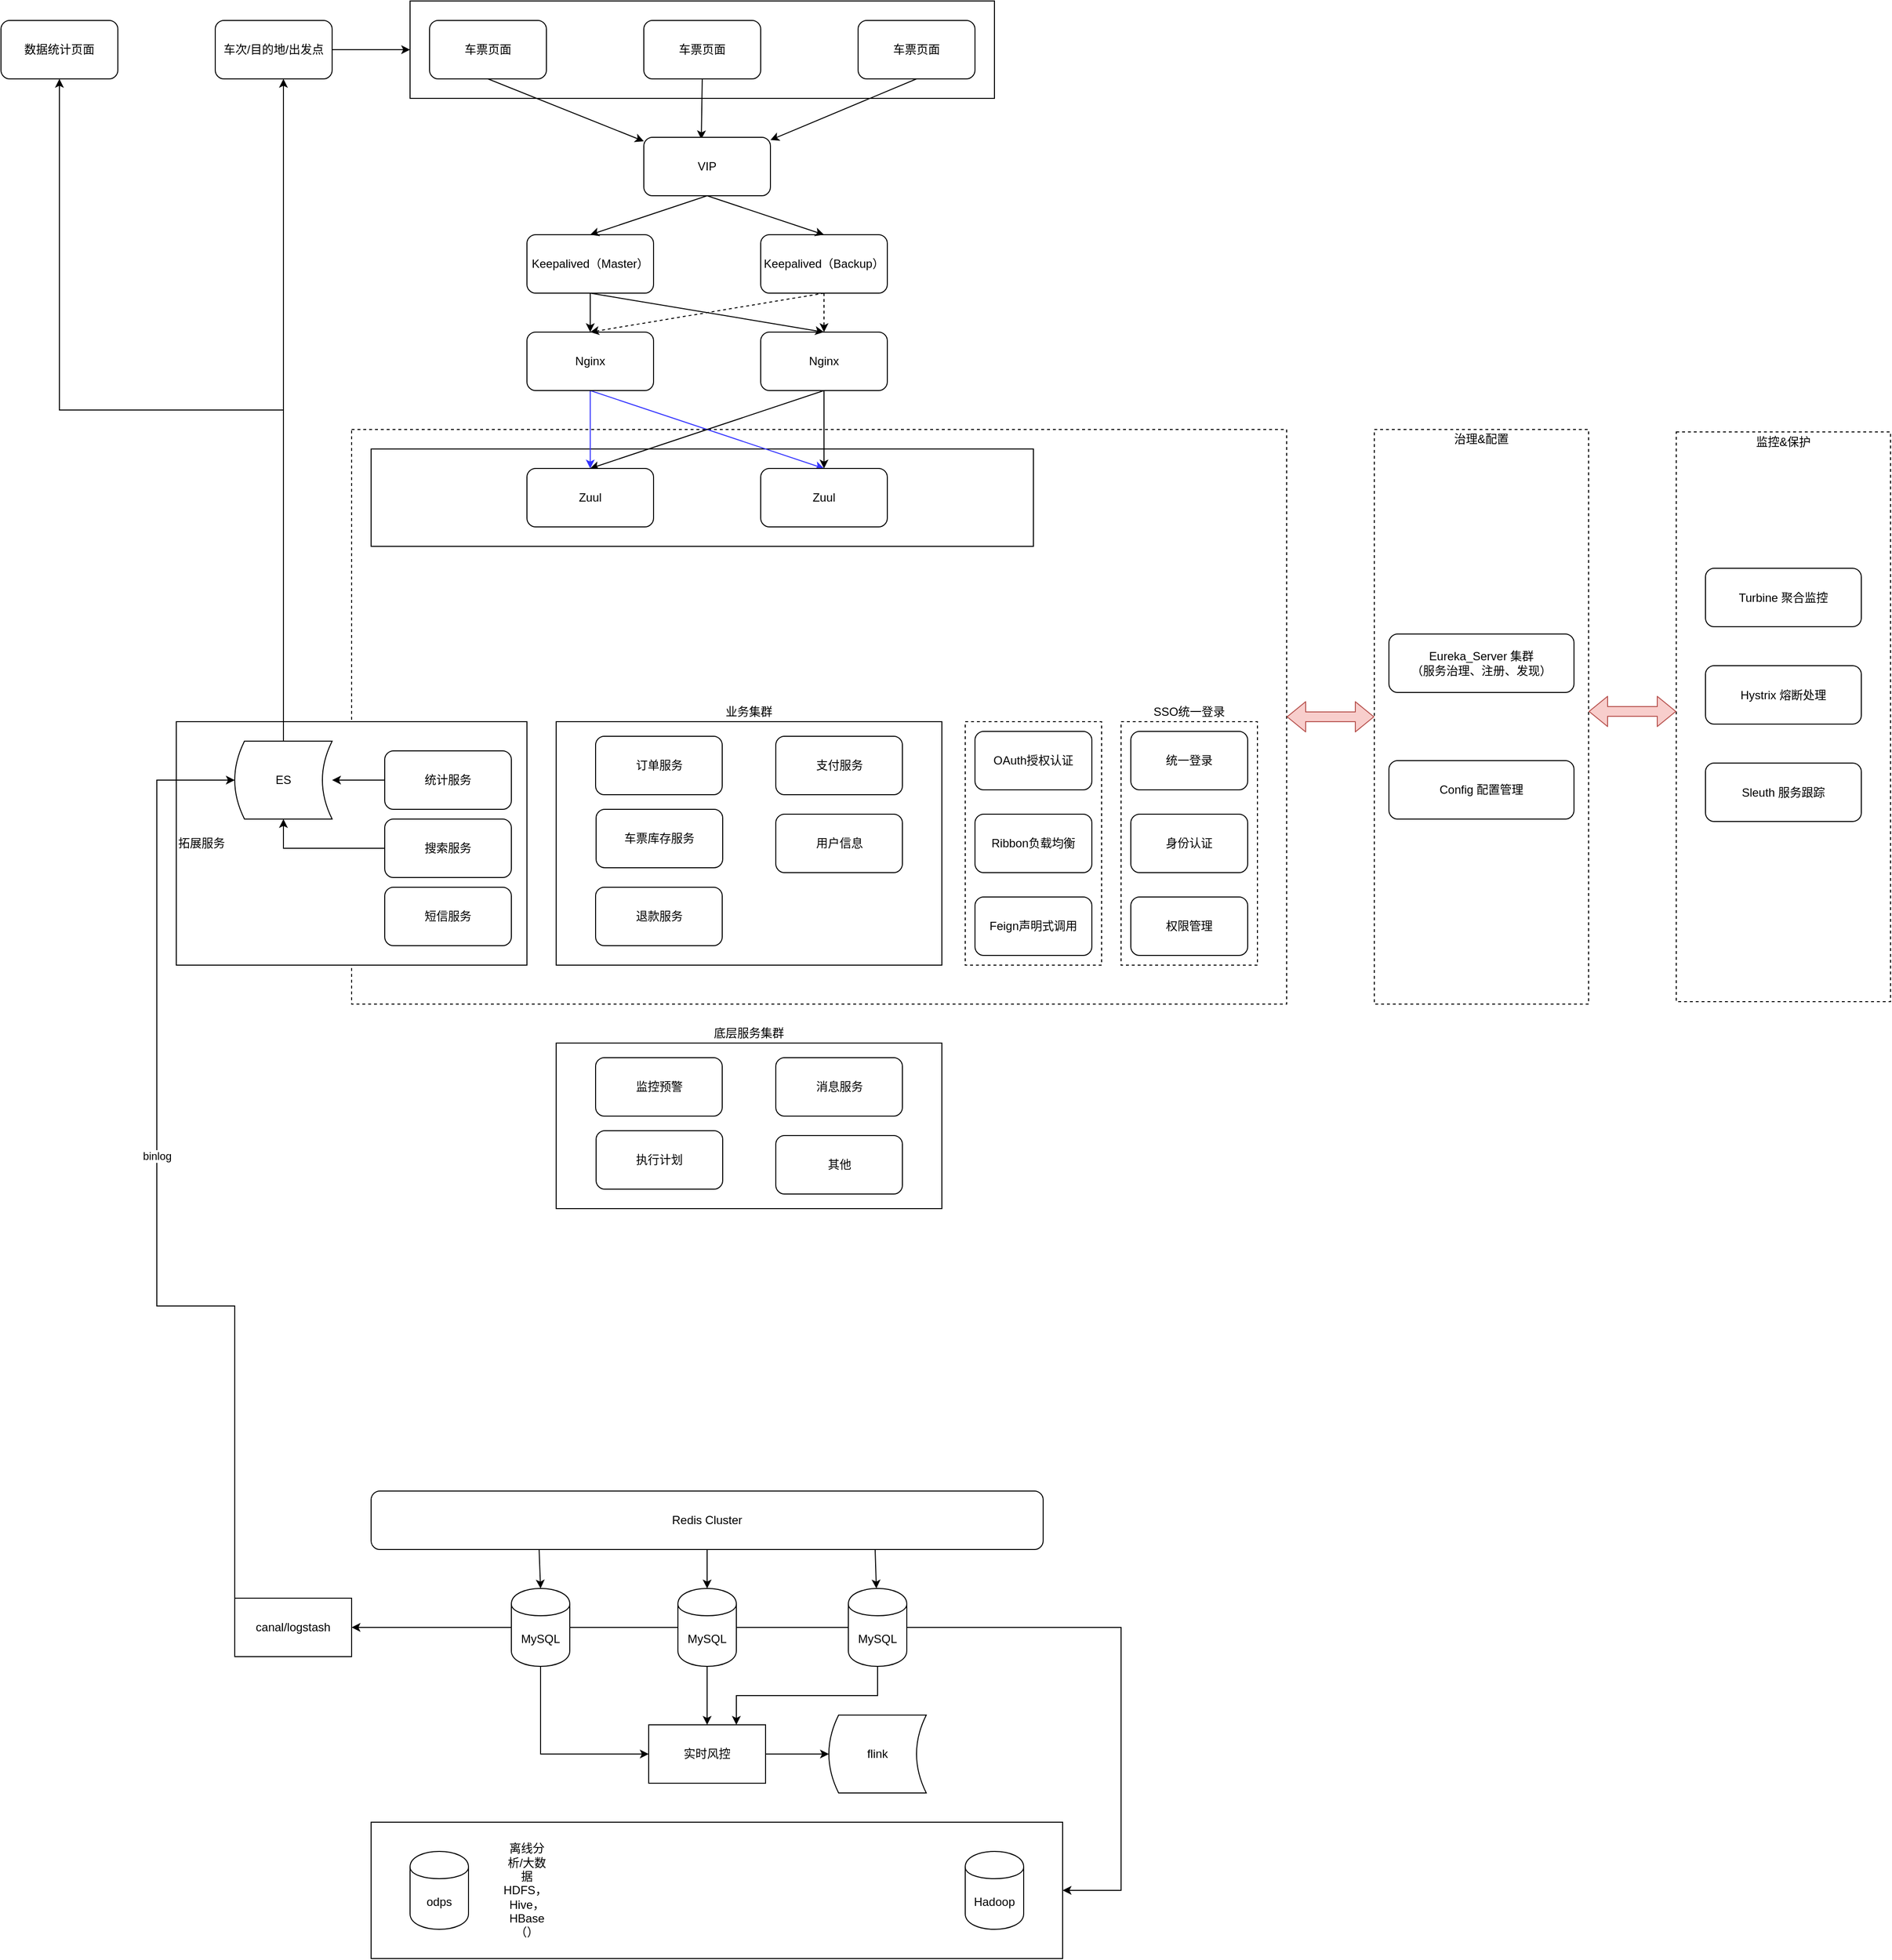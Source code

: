 <mxfile version="13.0.1" type="github">
  <diagram id="GGTAP_Dss6p3u6D_uiOW" name="第 1 页">
    <mxGraphModel dx="2021" dy="1131" grid="1" gridSize="10" guides="1" tooltips="1" connect="1" arrows="1" fold="1" page="1" pageScale="1" pageWidth="4681" pageHeight="3300" math="0" shadow="0">
      <root>
        <mxCell id="0" />
        <mxCell id="1" parent="0" />
        <mxCell id="aDxzfi80MlIau34F5nmL-50" value="" style="rounded=0;whiteSpace=wrap;html=1;dashed=1;" vertex="1" parent="1">
          <mxGeometry x="1740" y="582.5" width="220" height="585" as="geometry" />
        </mxCell>
        <mxCell id="aDxzfi80MlIau34F5nmL-46" value="" style="rounded=0;whiteSpace=wrap;html=1;dashed=1;" vertex="1" parent="1">
          <mxGeometry x="380" y="580" width="960" height="590" as="geometry" />
        </mxCell>
        <mxCell id="aDxzfi80MlIau34F5nmL-29" value="" style="rounded=0;whiteSpace=wrap;html=1;dashed=1;" vertex="1" parent="1">
          <mxGeometry x="1430" y="580" width="220" height="590" as="geometry" />
        </mxCell>
        <mxCell id="aDxzfi80MlIau34F5nmL-5" value="" style="rounded=0;whiteSpace=wrap;html=1;" vertex="1" parent="1">
          <mxGeometry x="590" y="880" width="396" height="250" as="geometry" />
        </mxCell>
        <mxCell id="aDxzfi80MlIau34F5nmL-4" value="拓展服务" style="rounded=0;whiteSpace=wrap;html=1;align=left;" vertex="1" parent="1">
          <mxGeometry x="200" y="880" width="360" height="250" as="geometry" />
        </mxCell>
        <mxCell id="o8Zs_roNA5FvOaUuxSW4-69" value="" style="rounded=0;whiteSpace=wrap;html=1;" parent="1" vertex="1">
          <mxGeometry x="440" y="140" width="600" height="100" as="geometry" />
        </mxCell>
        <mxCell id="o8Zs_roNA5FvOaUuxSW4-4" value="" style="rounded=0;whiteSpace=wrap;html=1;" parent="1" vertex="1">
          <mxGeometry x="400" y="600" width="680" height="100" as="geometry" />
        </mxCell>
        <mxCell id="dlgCpanpwa_J9QGgFaTf-9" style="rounded=0;orthogonalLoop=1;jettySize=auto;html=1;exitX=0.5;exitY=1;exitDx=0;exitDy=0;" parent="1" source="dlgCpanpwa_J9QGgFaTf-1" target="dlgCpanpwa_J9QGgFaTf-8" edge="1">
          <mxGeometry relative="1" as="geometry" />
        </mxCell>
        <mxCell id="dlgCpanpwa_J9QGgFaTf-1" value="车票页面" style="rounded=1;whiteSpace=wrap;html=1;" parent="1" vertex="1">
          <mxGeometry x="460" y="160" width="120" height="60" as="geometry" />
        </mxCell>
        <mxCell id="dlgCpanpwa_J9QGgFaTf-10" style="edgeStyle=none;rounded=0;orthogonalLoop=1;jettySize=auto;html=1;exitX=0.5;exitY=1;exitDx=0;exitDy=0;entryX=0.454;entryY=0.033;entryDx=0;entryDy=0;entryPerimeter=0;" parent="1" source="dlgCpanpwa_J9QGgFaTf-2" target="dlgCpanpwa_J9QGgFaTf-8" edge="1">
          <mxGeometry relative="1" as="geometry" />
        </mxCell>
        <mxCell id="dlgCpanpwa_J9QGgFaTf-2" value="车票页面" style="rounded=1;whiteSpace=wrap;html=1;" parent="1" vertex="1">
          <mxGeometry x="680" y="160" width="120" height="60" as="geometry" />
        </mxCell>
        <mxCell id="dlgCpanpwa_J9QGgFaTf-11" style="edgeStyle=none;rounded=0;orthogonalLoop=1;jettySize=auto;html=1;exitX=0.5;exitY=1;exitDx=0;exitDy=0;" parent="1" source="dlgCpanpwa_J9QGgFaTf-3" target="dlgCpanpwa_J9QGgFaTf-8" edge="1">
          <mxGeometry relative="1" as="geometry" />
        </mxCell>
        <mxCell id="dlgCpanpwa_J9QGgFaTf-3" value="车票页面" style="rounded=1;whiteSpace=wrap;html=1;" parent="1" vertex="1">
          <mxGeometry x="900" y="160" width="120" height="60" as="geometry" />
        </mxCell>
        <mxCell id="o8Zs_roNA5FvOaUuxSW4-7" style="edgeStyle=none;rounded=0;orthogonalLoop=1;jettySize=auto;html=1;exitX=0.5;exitY=1;exitDx=0;exitDy=0;entryX=0.5;entryY=0;entryDx=0;entryDy=0;strokeColor=#3333FF;" parent="1" source="dlgCpanpwa_J9QGgFaTf-4" target="o8Zs_roNA5FvOaUuxSW4-1" edge="1">
          <mxGeometry relative="1" as="geometry" />
        </mxCell>
        <mxCell id="o8Zs_roNA5FvOaUuxSW4-8" style="edgeStyle=none;rounded=0;orthogonalLoop=1;jettySize=auto;html=1;exitX=0.5;exitY=1;exitDx=0;exitDy=0;entryX=0.5;entryY=0;entryDx=0;entryDy=0;strokeColor=#3333FF;" parent="1" source="dlgCpanpwa_J9QGgFaTf-4" target="o8Zs_roNA5FvOaUuxSW4-3" edge="1">
          <mxGeometry relative="1" as="geometry" />
        </mxCell>
        <mxCell id="dlgCpanpwa_J9QGgFaTf-4" value="Nginx" style="rounded=1;whiteSpace=wrap;html=1;" parent="1" vertex="1">
          <mxGeometry x="560" y="480" width="130" height="60" as="geometry" />
        </mxCell>
        <mxCell id="o8Zs_roNA5FvOaUuxSW4-10" style="edgeStyle=none;rounded=0;orthogonalLoop=1;jettySize=auto;html=1;exitX=0.5;exitY=1;exitDx=0;exitDy=0;entryX=0.5;entryY=0;entryDx=0;entryDy=0;" parent="1" source="dlgCpanpwa_J9QGgFaTf-5" target="o8Zs_roNA5FvOaUuxSW4-1" edge="1">
          <mxGeometry relative="1" as="geometry" />
        </mxCell>
        <mxCell id="o8Zs_roNA5FvOaUuxSW4-12" style="edgeStyle=none;rounded=0;orthogonalLoop=1;jettySize=auto;html=1;exitX=0.5;exitY=1;exitDx=0;exitDy=0;entryX=0.5;entryY=0;entryDx=0;entryDy=0;" parent="1" source="dlgCpanpwa_J9QGgFaTf-5" target="o8Zs_roNA5FvOaUuxSW4-3" edge="1">
          <mxGeometry relative="1" as="geometry" />
        </mxCell>
        <mxCell id="dlgCpanpwa_J9QGgFaTf-5" value="Nginx" style="rounded=1;whiteSpace=wrap;html=1;" parent="1" vertex="1">
          <mxGeometry x="800" y="480" width="130" height="60" as="geometry" />
        </mxCell>
        <mxCell id="dlgCpanpwa_J9QGgFaTf-14" style="edgeStyle=none;rounded=0;orthogonalLoop=1;jettySize=auto;html=1;exitX=0.5;exitY=1;exitDx=0;exitDy=0;" parent="1" source="dlgCpanpwa_J9QGgFaTf-6" target="dlgCpanpwa_J9QGgFaTf-4" edge="1">
          <mxGeometry relative="1" as="geometry" />
        </mxCell>
        <mxCell id="dlgCpanpwa_J9QGgFaTf-16" style="edgeStyle=none;rounded=0;orthogonalLoop=1;jettySize=auto;html=1;exitX=0.5;exitY=1;exitDx=0;exitDy=0;entryX=0.5;entryY=0;entryDx=0;entryDy=0;" parent="1" source="dlgCpanpwa_J9QGgFaTf-6" target="dlgCpanpwa_J9QGgFaTf-5" edge="1">
          <mxGeometry relative="1" as="geometry" />
        </mxCell>
        <mxCell id="dlgCpanpwa_J9QGgFaTf-6" value="Keepalived（Master）" style="rounded=1;whiteSpace=wrap;html=1;" parent="1" vertex="1">
          <mxGeometry x="560" y="380" width="130" height="60" as="geometry" />
        </mxCell>
        <mxCell id="dlgCpanpwa_J9QGgFaTf-15" style="edgeStyle=none;rounded=0;orthogonalLoop=1;jettySize=auto;html=1;exitX=0.5;exitY=1;exitDx=0;exitDy=0;entryX=0.5;entryY=0;entryDx=0;entryDy=0;dashed=1;" parent="1" source="dlgCpanpwa_J9QGgFaTf-7" target="dlgCpanpwa_J9QGgFaTf-5" edge="1">
          <mxGeometry relative="1" as="geometry" />
        </mxCell>
        <mxCell id="dlgCpanpwa_J9QGgFaTf-17" style="edgeStyle=none;rounded=0;orthogonalLoop=1;jettySize=auto;html=1;exitX=0.5;exitY=1;exitDx=0;exitDy=0;entryX=0.5;entryY=0;entryDx=0;entryDy=0;dashed=1;" parent="1" source="dlgCpanpwa_J9QGgFaTf-7" target="dlgCpanpwa_J9QGgFaTf-4" edge="1">
          <mxGeometry relative="1" as="geometry" />
        </mxCell>
        <mxCell id="dlgCpanpwa_J9QGgFaTf-7" value="Keepalived（Backup）" style="rounded=1;whiteSpace=wrap;html=1;" parent="1" vertex="1">
          <mxGeometry x="800" y="380" width="130" height="60" as="geometry" />
        </mxCell>
        <mxCell id="dlgCpanpwa_J9QGgFaTf-12" style="edgeStyle=none;rounded=0;orthogonalLoop=1;jettySize=auto;html=1;exitX=0.5;exitY=1;exitDx=0;exitDy=0;entryX=0.5;entryY=0;entryDx=0;entryDy=0;" parent="1" source="dlgCpanpwa_J9QGgFaTf-8" target="dlgCpanpwa_J9QGgFaTf-6" edge="1">
          <mxGeometry relative="1" as="geometry" />
        </mxCell>
        <mxCell id="dlgCpanpwa_J9QGgFaTf-13" style="edgeStyle=none;rounded=0;orthogonalLoop=1;jettySize=auto;html=1;exitX=0.5;exitY=1;exitDx=0;exitDy=0;entryX=0.5;entryY=0;entryDx=0;entryDy=0;" parent="1" source="dlgCpanpwa_J9QGgFaTf-8" target="dlgCpanpwa_J9QGgFaTf-7" edge="1">
          <mxGeometry relative="1" as="geometry" />
        </mxCell>
        <mxCell id="dlgCpanpwa_J9QGgFaTf-8" value="VIP" style="rounded=1;whiteSpace=wrap;html=1;" parent="1" vertex="1">
          <mxGeometry x="680" y="280" width="130" height="60" as="geometry" />
        </mxCell>
        <mxCell id="o8Zs_roNA5FvOaUuxSW4-1" value="Zuul" style="rounded=1;whiteSpace=wrap;html=1;" parent="1" vertex="1">
          <mxGeometry x="800" y="620" width="130" height="60" as="geometry" />
        </mxCell>
        <mxCell id="o8Zs_roNA5FvOaUuxSW4-3" value="Zuul" style="rounded=1;whiteSpace=wrap;html=1;" parent="1" vertex="1">
          <mxGeometry x="560" y="620" width="130" height="60" as="geometry" />
        </mxCell>
        <mxCell id="o8Zs_roNA5FvOaUuxSW4-14" value="Eureka_Server&amp;nbsp;集群&lt;br&gt;（服务治理、注册、发现）" style="rounded=1;whiteSpace=wrap;html=1;" parent="1" vertex="1">
          <mxGeometry x="1445" y="790" width="190" height="60" as="geometry" />
        </mxCell>
        <mxCell id="o8Zs_roNA5FvOaUuxSW4-20" value="订单服务" style="rounded=1;whiteSpace=wrap;html=1;" parent="1" vertex="1">
          <mxGeometry x="630.5" y="895" width="130" height="60" as="geometry" />
        </mxCell>
        <mxCell id="o8Zs_roNA5FvOaUuxSW4-21" value="车票库存服务" style="rounded=1;whiteSpace=wrap;html=1;" parent="1" vertex="1">
          <mxGeometry x="631" y="970" width="130" height="60" as="geometry" />
        </mxCell>
        <mxCell id="o8Zs_roNA5FvOaUuxSW4-22" value="支付服务" style="rounded=1;whiteSpace=wrap;html=1;" parent="1" vertex="1">
          <mxGeometry x="815.5" y="895" width="130" height="60" as="geometry" />
        </mxCell>
        <mxCell id="o8Zs_roNA5FvOaUuxSW4-32" style="edgeStyle=none;rounded=0;orthogonalLoop=1;jettySize=auto;html=1;exitX=0;exitY=0.5;exitDx=0;exitDy=0;entryX=1;entryY=0.5;entryDx=0;entryDy=0;strokeColor=#000000;" parent="1" source="o8Zs_roNA5FvOaUuxSW4-23" target="o8Zs_roNA5FvOaUuxSW4-31" edge="1">
          <mxGeometry relative="1" as="geometry" />
        </mxCell>
        <mxCell id="o8Zs_roNA5FvOaUuxSW4-23" value="统计服务" style="rounded=1;whiteSpace=wrap;html=1;" parent="1" vertex="1">
          <mxGeometry x="414" y="910" width="130" height="60" as="geometry" />
        </mxCell>
        <mxCell id="o8Zs_roNA5FvOaUuxSW4-66" style="edgeStyle=orthogonalEdgeStyle;rounded=0;orthogonalLoop=1;jettySize=auto;html=1;exitX=0.5;exitY=0;exitDx=0;exitDy=0;startArrow=none;startFill=0;endArrow=classic;endFill=1;strokeColor=#000000;" parent="1" source="o8Zs_roNA5FvOaUuxSW4-31" target="o8Zs_roNA5FvOaUuxSW4-64" edge="1">
          <mxGeometry relative="1" as="geometry">
            <Array as="points">
              <mxPoint x="310" y="490" />
              <mxPoint x="310" y="490" />
            </Array>
          </mxGeometry>
        </mxCell>
        <mxCell id="o8Zs_roNA5FvOaUuxSW4-67" style="edgeStyle=orthogonalEdgeStyle;rounded=0;orthogonalLoop=1;jettySize=auto;html=1;exitX=0.5;exitY=0;exitDx=0;exitDy=0;entryX=0.5;entryY=1;entryDx=0;entryDy=0;startArrow=none;startFill=0;endArrow=classic;endFill=1;strokeColor=#000000;" parent="1" source="o8Zs_roNA5FvOaUuxSW4-31" target="o8Zs_roNA5FvOaUuxSW4-65" edge="1">
          <mxGeometry relative="1" as="geometry" />
        </mxCell>
        <mxCell id="o8Zs_roNA5FvOaUuxSW4-31" value="ES" style="shape=dataStorage;whiteSpace=wrap;html=1;" parent="1" vertex="1">
          <mxGeometry x="260" y="900" width="100" height="80" as="geometry" />
        </mxCell>
        <mxCell id="o8Zs_roNA5FvOaUuxSW4-42" style="edgeStyle=none;rounded=0;orthogonalLoop=1;jettySize=auto;html=1;exitX=0.25;exitY=1;exitDx=0;exitDy=0;entryX=0.5;entryY=0;entryDx=0;entryDy=0;strokeColor=#000000;" parent="1" source="o8Zs_roNA5FvOaUuxSW4-33" target="o8Zs_roNA5FvOaUuxSW4-38" edge="1">
          <mxGeometry relative="1" as="geometry" />
        </mxCell>
        <mxCell id="o8Zs_roNA5FvOaUuxSW4-44" style="edgeStyle=none;rounded=0;orthogonalLoop=1;jettySize=auto;html=1;exitX=0.5;exitY=1;exitDx=0;exitDy=0;entryX=0.5;entryY=0;entryDx=0;entryDy=0;strokeColor=#000000;" parent="1" source="o8Zs_roNA5FvOaUuxSW4-33" target="o8Zs_roNA5FvOaUuxSW4-39" edge="1">
          <mxGeometry relative="1" as="geometry" />
        </mxCell>
        <mxCell id="o8Zs_roNA5FvOaUuxSW4-45" style="edgeStyle=none;rounded=0;orthogonalLoop=1;jettySize=auto;html=1;exitX=0.75;exitY=1;exitDx=0;exitDy=0;strokeColor=#000000;" parent="1" source="o8Zs_roNA5FvOaUuxSW4-33" target="o8Zs_roNA5FvOaUuxSW4-40" edge="1">
          <mxGeometry relative="1" as="geometry" />
        </mxCell>
        <mxCell id="o8Zs_roNA5FvOaUuxSW4-33" value="Redis Cluster" style="rounded=1;whiteSpace=wrap;html=1;" parent="1" vertex="1">
          <mxGeometry x="400" y="1670" width="690" height="60" as="geometry" />
        </mxCell>
        <mxCell id="o8Zs_roNA5FvOaUuxSW4-58" style="edgeStyle=orthogonalEdgeStyle;rounded=0;orthogonalLoop=1;jettySize=auto;html=1;exitX=1;exitY=0.5;exitDx=0;exitDy=0;strokeColor=#000000;endArrow=none;endFill=0;" parent="1" source="o8Zs_roNA5FvOaUuxSW4-38" target="o8Zs_roNA5FvOaUuxSW4-39" edge="1">
          <mxGeometry relative="1" as="geometry" />
        </mxCell>
        <mxCell id="o8Zs_roNA5FvOaUuxSW4-61" style="edgeStyle=orthogonalEdgeStyle;rounded=0;orthogonalLoop=1;jettySize=auto;html=1;exitX=0;exitY=0.5;exitDx=0;exitDy=0;entryX=1;entryY=0.5;entryDx=0;entryDy=0;endArrow=classic;endFill=1;strokeColor=#000000;startArrow=none;startFill=0;" parent="1" source="o8Zs_roNA5FvOaUuxSW4-38" target="o8Zs_roNA5FvOaUuxSW4-60" edge="1">
          <mxGeometry relative="1" as="geometry" />
        </mxCell>
        <mxCell id="o8Zs_roNA5FvOaUuxSW4-74" style="edgeStyle=orthogonalEdgeStyle;rounded=0;orthogonalLoop=1;jettySize=auto;html=1;exitX=0.5;exitY=1;exitDx=0;exitDy=0;entryX=0;entryY=0.5;entryDx=0;entryDy=0;startArrow=none;startFill=0;endArrow=classic;endFill=1;strokeColor=#000000;" parent="1" source="o8Zs_roNA5FvOaUuxSW4-38" target="o8Zs_roNA5FvOaUuxSW4-71" edge="1">
          <mxGeometry relative="1" as="geometry" />
        </mxCell>
        <mxCell id="o8Zs_roNA5FvOaUuxSW4-38" value="MySQL" style="shape=cylinder;whiteSpace=wrap;html=1;boundedLbl=1;backgroundOutline=1;" parent="1" vertex="1">
          <mxGeometry x="544" y="1770" width="60" height="80" as="geometry" />
        </mxCell>
        <mxCell id="o8Zs_roNA5FvOaUuxSW4-59" style="edgeStyle=orthogonalEdgeStyle;rounded=0;orthogonalLoop=1;jettySize=auto;html=1;exitX=1;exitY=0.5;exitDx=0;exitDy=0;strokeColor=#000000;endArrow=none;endFill=0;" parent="1" source="o8Zs_roNA5FvOaUuxSW4-39" target="o8Zs_roNA5FvOaUuxSW4-40" edge="1">
          <mxGeometry relative="1" as="geometry" />
        </mxCell>
        <mxCell id="o8Zs_roNA5FvOaUuxSW4-73" style="edgeStyle=orthogonalEdgeStyle;rounded=0;orthogonalLoop=1;jettySize=auto;html=1;exitX=0.5;exitY=1;exitDx=0;exitDy=0;startArrow=none;startFill=0;endArrow=classic;endFill=1;strokeColor=#000000;" parent="1" source="o8Zs_roNA5FvOaUuxSW4-39" target="o8Zs_roNA5FvOaUuxSW4-71" edge="1">
          <mxGeometry relative="1" as="geometry" />
        </mxCell>
        <mxCell id="o8Zs_roNA5FvOaUuxSW4-39" value="MySQL" style="shape=cylinder;whiteSpace=wrap;html=1;boundedLbl=1;backgroundOutline=1;" parent="1" vertex="1">
          <mxGeometry x="715" y="1770" width="60" height="80" as="geometry" />
        </mxCell>
        <mxCell id="o8Zs_roNA5FvOaUuxSW4-75" style="edgeStyle=orthogonalEdgeStyle;rounded=0;orthogonalLoop=1;jettySize=auto;html=1;exitX=0.5;exitY=1;exitDx=0;exitDy=0;entryX=0.75;entryY=0;entryDx=0;entryDy=0;startArrow=none;startFill=0;endArrow=classic;endFill=1;strokeColor=#000000;" parent="1" source="o8Zs_roNA5FvOaUuxSW4-40" target="o8Zs_roNA5FvOaUuxSW4-71" edge="1">
          <mxGeometry relative="1" as="geometry" />
        </mxCell>
        <mxCell id="o8Zs_roNA5FvOaUuxSW4-81" style="edgeStyle=orthogonalEdgeStyle;rounded=0;orthogonalLoop=1;jettySize=auto;html=1;exitX=1;exitY=0.5;exitDx=0;exitDy=0;entryX=1;entryY=0.5;entryDx=0;entryDy=0;startArrow=none;startFill=0;endArrow=classic;endFill=1;strokeColor=#000000;" parent="1" source="o8Zs_roNA5FvOaUuxSW4-40" target="o8Zs_roNA5FvOaUuxSW4-77" edge="1">
          <mxGeometry relative="1" as="geometry">
            <Array as="points">
              <mxPoint x="1170" y="1810" />
              <mxPoint x="1170" y="2080" />
            </Array>
          </mxGeometry>
        </mxCell>
        <mxCell id="o8Zs_roNA5FvOaUuxSW4-40" value="MySQL" style="shape=cylinder;whiteSpace=wrap;html=1;boundedLbl=1;backgroundOutline=1;" parent="1" vertex="1">
          <mxGeometry x="890" y="1770" width="60" height="80" as="geometry" />
        </mxCell>
        <mxCell id="o8Zs_roNA5FvOaUuxSW4-54" style="edgeStyle=orthogonalEdgeStyle;rounded=0;orthogonalLoop=1;jettySize=auto;html=1;exitX=0;exitY=0.5;exitDx=0;exitDy=0;entryX=0.5;entryY=1;entryDx=0;entryDy=0;strokeColor=#000000;" parent="1" source="o8Zs_roNA5FvOaUuxSW4-53" target="o8Zs_roNA5FvOaUuxSW4-31" edge="1">
          <mxGeometry relative="1" as="geometry" />
        </mxCell>
        <mxCell id="o8Zs_roNA5FvOaUuxSW4-53" value="搜索服务" style="rounded=1;whiteSpace=wrap;html=1;" parent="1" vertex="1">
          <mxGeometry x="414" y="980" width="130" height="60" as="geometry" />
        </mxCell>
        <mxCell id="o8Zs_roNA5FvOaUuxSW4-62" style="edgeStyle=orthogonalEdgeStyle;rounded=0;orthogonalLoop=1;jettySize=auto;html=1;exitX=0;exitY=0.5;exitDx=0;exitDy=0;entryX=0;entryY=0.5;entryDx=0;entryDy=0;startArrow=none;startFill=0;endArrow=classic;endFill=1;strokeColor=#000000;" parent="1" source="o8Zs_roNA5FvOaUuxSW4-60" target="o8Zs_roNA5FvOaUuxSW4-31" edge="1">
          <mxGeometry relative="1" as="geometry">
            <Array as="points">
              <mxPoint x="180" y="1480" />
              <mxPoint x="180" y="940" />
            </Array>
          </mxGeometry>
        </mxCell>
        <mxCell id="o8Zs_roNA5FvOaUuxSW4-63" value="binlog" style="edgeLabel;html=1;align=center;verticalAlign=middle;resizable=0;points=[];" parent="o8Zs_roNA5FvOaUuxSW4-62" vertex="1" connectable="0">
          <mxGeometry x="0.096" relative="1" as="geometry">
            <mxPoint as="offset" />
          </mxGeometry>
        </mxCell>
        <mxCell id="o8Zs_roNA5FvOaUuxSW4-60" value="canal/logstash" style="rounded=0;whiteSpace=wrap;html=1;" parent="1" vertex="1">
          <mxGeometry x="260" y="1780" width="120" height="60" as="geometry" />
        </mxCell>
        <mxCell id="o8Zs_roNA5FvOaUuxSW4-70" style="edgeStyle=orthogonalEdgeStyle;rounded=0;orthogonalLoop=1;jettySize=auto;html=1;exitX=1;exitY=0.5;exitDx=0;exitDy=0;startArrow=none;startFill=0;endArrow=classic;endFill=1;strokeColor=#000000;" parent="1" source="o8Zs_roNA5FvOaUuxSW4-64" target="o8Zs_roNA5FvOaUuxSW4-69" edge="1">
          <mxGeometry relative="1" as="geometry" />
        </mxCell>
        <mxCell id="o8Zs_roNA5FvOaUuxSW4-64" value="车次/目的地/出发点" style="rounded=1;whiteSpace=wrap;html=1;" parent="1" vertex="1">
          <mxGeometry x="240" y="160" width="120" height="60" as="geometry" />
        </mxCell>
        <mxCell id="o8Zs_roNA5FvOaUuxSW4-65" value="数据统计页面" style="rounded=1;whiteSpace=wrap;html=1;" parent="1" vertex="1">
          <mxGeometry x="20" y="160" width="120" height="60" as="geometry" />
        </mxCell>
        <mxCell id="o8Zs_roNA5FvOaUuxSW4-76" style="edgeStyle=orthogonalEdgeStyle;rounded=0;orthogonalLoop=1;jettySize=auto;html=1;exitX=1;exitY=0.5;exitDx=0;exitDy=0;startArrow=none;startFill=0;endArrow=classic;endFill=1;strokeColor=#000000;" parent="1" source="o8Zs_roNA5FvOaUuxSW4-71" target="o8Zs_roNA5FvOaUuxSW4-72" edge="1">
          <mxGeometry relative="1" as="geometry" />
        </mxCell>
        <mxCell id="o8Zs_roNA5FvOaUuxSW4-71" value="实时风控" style="rounded=0;whiteSpace=wrap;html=1;" parent="1" vertex="1">
          <mxGeometry x="685" y="1910" width="120" height="60" as="geometry" />
        </mxCell>
        <mxCell id="o8Zs_roNA5FvOaUuxSW4-72" value="flink" style="shape=dataStorage;whiteSpace=wrap;html=1;" parent="1" vertex="1">
          <mxGeometry x="870" y="1900" width="100" height="80" as="geometry" />
        </mxCell>
        <mxCell id="o8Zs_roNA5FvOaUuxSW4-77" value="" style="rounded=0;whiteSpace=wrap;html=1;" parent="1" vertex="1">
          <mxGeometry x="400" y="2010" width="710" height="140" as="geometry" />
        </mxCell>
        <mxCell id="o8Zs_roNA5FvOaUuxSW4-78" value="odps" style="shape=cylinder;whiteSpace=wrap;html=1;boundedLbl=1;backgroundOutline=1;" parent="1" vertex="1">
          <mxGeometry x="440" y="2040" width="60" height="80" as="geometry" />
        </mxCell>
        <mxCell id="o8Zs_roNA5FvOaUuxSW4-79" value="Hadoop" style="shape=cylinder;whiteSpace=wrap;html=1;boundedLbl=1;backgroundOutline=1;" parent="1" vertex="1">
          <mxGeometry x="1010" y="2040" width="60" height="80" as="geometry" />
        </mxCell>
        <mxCell id="o8Zs_roNA5FvOaUuxSW4-80" value="离线分析/大数据HDFS，&amp;nbsp; Hive，HBase（）" style="text;html=1;strokeColor=none;fillColor=none;align=center;verticalAlign=middle;whiteSpace=wrap;rounded=0;" parent="1" vertex="1">
          <mxGeometry x="540" y="2070" width="40" height="20" as="geometry" />
        </mxCell>
        <mxCell id="aDxzfi80MlIau34F5nmL-2" value="用户信息" style="rounded=1;whiteSpace=wrap;html=1;" vertex="1" parent="1">
          <mxGeometry x="815.5" y="975" width="130" height="60" as="geometry" />
        </mxCell>
        <mxCell id="aDxzfi80MlIau34F5nmL-3" value="退款服务" style="rounded=1;whiteSpace=wrap;html=1;" vertex="1" parent="1">
          <mxGeometry x="630.5" y="1050" width="130" height="60" as="geometry" />
        </mxCell>
        <mxCell id="aDxzfi80MlIau34F5nmL-9" value="&lt;div&gt;&lt;br&gt;&lt;/div&gt;" style="rounded=0;whiteSpace=wrap;html=1;align=left;dashed=1;" vertex="1" parent="1">
          <mxGeometry x="1010" y="880" width="140" height="250" as="geometry" />
        </mxCell>
        <mxCell id="aDxzfi80MlIau34F5nmL-12" value="短信服务" style="rounded=1;whiteSpace=wrap;html=1;" vertex="1" parent="1">
          <mxGeometry x="414" y="1050" width="130" height="60" as="geometry" />
        </mxCell>
        <mxCell id="aDxzfi80MlIau34F5nmL-13" value="OAuth授权认证" style="rounded=1;whiteSpace=wrap;html=1;" vertex="1" parent="1">
          <mxGeometry x="1020" y="890" width="120" height="60" as="geometry" />
        </mxCell>
        <mxCell id="aDxzfi80MlIau34F5nmL-14" value="Ribbon负载均衡" style="rounded=1;whiteSpace=wrap;html=1;" vertex="1" parent="1">
          <mxGeometry x="1020" y="975" width="120" height="60" as="geometry" />
        </mxCell>
        <mxCell id="aDxzfi80MlIau34F5nmL-15" value="Feign声明式调用" style="rounded=1;whiteSpace=wrap;html=1;" vertex="1" parent="1">
          <mxGeometry x="1020" y="1060" width="120" height="60" as="geometry" />
        </mxCell>
        <mxCell id="aDxzfi80MlIau34F5nmL-16" value="" style="rounded=0;whiteSpace=wrap;html=1;dashed=1;" vertex="1" parent="1">
          <mxGeometry x="1170" y="880" width="140" height="250" as="geometry" />
        </mxCell>
        <mxCell id="aDxzfi80MlIau34F5nmL-17" value="统一登录" style="rounded=1;whiteSpace=wrap;html=1;" vertex="1" parent="1">
          <mxGeometry x="1180" y="890" width="120" height="60" as="geometry" />
        </mxCell>
        <mxCell id="aDxzfi80MlIau34F5nmL-18" value="身份认证" style="rounded=1;whiteSpace=wrap;html=1;" vertex="1" parent="1">
          <mxGeometry x="1180" y="975" width="120" height="60" as="geometry" />
        </mxCell>
        <mxCell id="aDxzfi80MlIau34F5nmL-21" value="SSO统一登录" style="text;html=1;strokeColor=none;fillColor=none;align=center;verticalAlign=middle;whiteSpace=wrap;rounded=0;" vertex="1" parent="1">
          <mxGeometry x="1200" y="860" width="80" height="20" as="geometry" />
        </mxCell>
        <mxCell id="aDxzfi80MlIau34F5nmL-22" value="权限管理" style="rounded=1;whiteSpace=wrap;html=1;" vertex="1" parent="1">
          <mxGeometry x="1180" y="1060" width="120" height="60" as="geometry" />
        </mxCell>
        <mxCell id="aDxzfi80MlIau34F5nmL-23" value="Hystrix 熔断处理" style="rounded=1;whiteSpace=wrap;html=1;" vertex="1" parent="1">
          <mxGeometry x="1770" y="822.5" width="160" height="60" as="geometry" />
        </mxCell>
        <mxCell id="aDxzfi80MlIau34F5nmL-26" value="Sleuth 服务跟踪" style="rounded=1;whiteSpace=wrap;html=1;" vertex="1" parent="1">
          <mxGeometry x="1770" y="922.5" width="160" height="60" as="geometry" />
        </mxCell>
        <mxCell id="aDxzfi80MlIau34F5nmL-27" value="Turbine&amp;nbsp;聚合监控" style="rounded=1;whiteSpace=wrap;html=1;" vertex="1" parent="1">
          <mxGeometry x="1770" y="722.5" width="160" height="60" as="geometry" />
        </mxCell>
        <mxCell id="aDxzfi80MlIau34F5nmL-28" value="Config&amp;nbsp;配置管理" style="rounded=1;whiteSpace=wrap;html=1;" vertex="1" parent="1">
          <mxGeometry x="1445" y="920" width="190" height="60" as="geometry" />
        </mxCell>
        <mxCell id="aDxzfi80MlIau34F5nmL-30" value="治理&amp;amp;配置" style="text;html=1;strokeColor=none;fillColor=none;align=center;verticalAlign=middle;whiteSpace=wrap;rounded=0;" vertex="1" parent="1">
          <mxGeometry x="1500" y="580" width="80" height="20" as="geometry" />
        </mxCell>
        <mxCell id="aDxzfi80MlIau34F5nmL-31" value="业务集群" style="text;html=1;strokeColor=none;fillColor=none;align=center;verticalAlign=middle;whiteSpace=wrap;rounded=0;" vertex="1" parent="1">
          <mxGeometry x="748" y="860" width="80" height="20" as="geometry" />
        </mxCell>
        <mxCell id="aDxzfi80MlIau34F5nmL-39" value="" style="rounded=0;whiteSpace=wrap;html=1;" vertex="1" parent="1">
          <mxGeometry x="590" y="1210" width="396" height="170" as="geometry" />
        </mxCell>
        <mxCell id="aDxzfi80MlIau34F5nmL-40" value="监控预警" style="rounded=1;whiteSpace=wrap;html=1;" vertex="1" parent="1">
          <mxGeometry x="630.5" y="1225" width="130" height="60" as="geometry" />
        </mxCell>
        <mxCell id="aDxzfi80MlIau34F5nmL-41" value="执行计划" style="rounded=1;whiteSpace=wrap;html=1;" vertex="1" parent="1">
          <mxGeometry x="631" y="1300" width="130" height="60" as="geometry" />
        </mxCell>
        <mxCell id="aDxzfi80MlIau34F5nmL-42" value="消息服务" style="rounded=1;whiteSpace=wrap;html=1;" vertex="1" parent="1">
          <mxGeometry x="815.5" y="1225" width="130" height="60" as="geometry" />
        </mxCell>
        <mxCell id="aDxzfi80MlIau34F5nmL-43" value="其他" style="rounded=1;whiteSpace=wrap;html=1;" vertex="1" parent="1">
          <mxGeometry x="815.5" y="1305" width="130" height="60" as="geometry" />
        </mxCell>
        <mxCell id="aDxzfi80MlIau34F5nmL-45" value="底层服务集群" style="text;html=1;strokeColor=none;fillColor=none;align=center;verticalAlign=middle;whiteSpace=wrap;rounded=0;" vertex="1" parent="1">
          <mxGeometry x="748" y="1190" width="80" height="20" as="geometry" />
        </mxCell>
        <mxCell id="aDxzfi80MlIau34F5nmL-47" value="" style="shape=flexArrow;endArrow=classic;startArrow=classic;html=1;entryX=0;entryY=0.5;entryDx=0;entryDy=0;fillColor=#f8cecc;strokeColor=#b85450;" edge="1" parent="1" target="aDxzfi80MlIau34F5nmL-29">
          <mxGeometry width="50" height="50" relative="1" as="geometry">
            <mxPoint x="1340" y="875" as="sourcePoint" />
            <mxPoint x="1380" y="820" as="targetPoint" />
          </mxGeometry>
        </mxCell>
        <mxCell id="aDxzfi80MlIau34F5nmL-51" value="监控&amp;amp;保护" style="text;html=1;strokeColor=none;fillColor=none;align=center;verticalAlign=middle;whiteSpace=wrap;rounded=0;" vertex="1" parent="1">
          <mxGeometry x="1810" y="582.5" width="80" height="20" as="geometry" />
        </mxCell>
        <mxCell id="aDxzfi80MlIau34F5nmL-52" value="" style="shape=flexArrow;endArrow=classic;startArrow=classic;html=1;entryX=0;entryY=0.5;entryDx=0;entryDy=0;fillColor=#f8cecc;strokeColor=#b85450;" edge="1" parent="1">
          <mxGeometry width="50" height="50" relative="1" as="geometry">
            <mxPoint x="1650" y="869.5" as="sourcePoint" />
            <mxPoint x="1740" y="869.5" as="targetPoint" />
          </mxGeometry>
        </mxCell>
      </root>
    </mxGraphModel>
  </diagram>
</mxfile>
